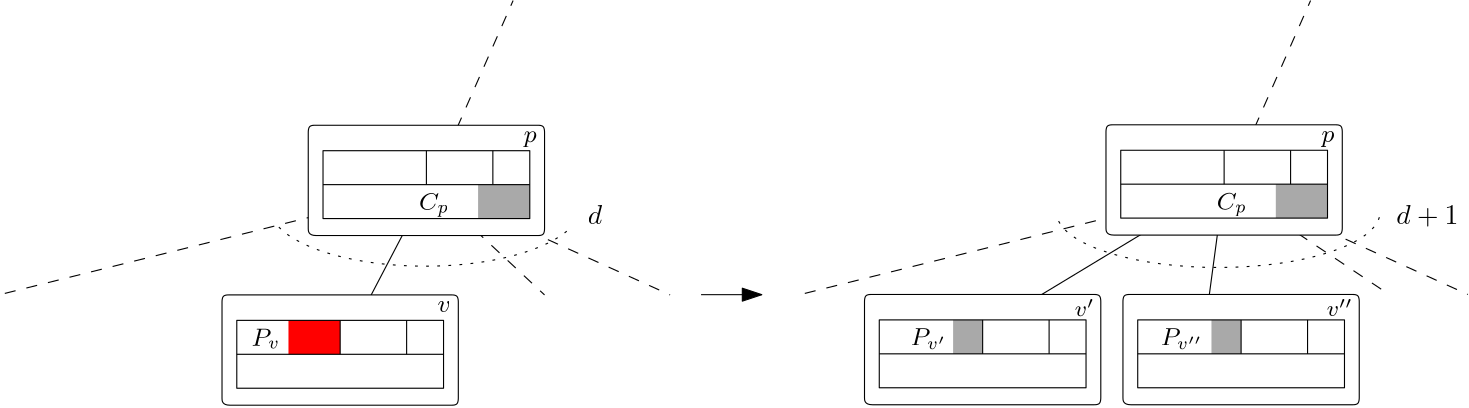 <?xml version="1.0"?>
<!DOCTYPE ipe SYSTEM "ipe.dtd">
<ipe version="70107" creator="Ipe 7.2.2">
<info created="D:20160503183544" modified="D:20160531191022"/>
<ipestyle name="basic">
<symbol name="arrow/arc(spx)">
<path stroke="sym-stroke" fill="sym-stroke" pen="sym-pen">
0 0 m
-1 0.333 l
-1 -0.333 l
h
</path>
</symbol>
<symbol name="arrow/farc(spx)">
<path stroke="sym-stroke" fill="white" pen="sym-pen">
0 0 m
-1 0.333 l
-1 -0.333 l
h
</path>
</symbol>
<symbol name="arrow/ptarc(spx)">
<path stroke="sym-stroke" fill="sym-stroke" pen="sym-pen">
0 0 m
-1 0.333 l
-0.8 0 l
-1 -0.333 l
h
</path>
</symbol>
<symbol name="arrow/fptarc(spx)">
<path stroke="sym-stroke" fill="white" pen="sym-pen">
0 0 m
-1 0.333 l
-0.8 0 l
-1 -0.333 l
h
</path>
</symbol>
<symbol name="mark/circle(sx)" transformations="translations">
<path fill="sym-stroke">
0.6 0 0 0.6 0 0 e
0.4 0 0 0.4 0 0 e
</path>
</symbol>
<symbol name="mark/disk(sx)" transformations="translations">
<path fill="sym-stroke">
0.6 0 0 0.6 0 0 e
</path>
</symbol>
<symbol name="mark/fdisk(sfx)" transformations="translations">
<group>
<path fill="sym-fill">
0.5 0 0 0.5 0 0 e
</path>
<path fill="sym-stroke" fillrule="eofill">
0.6 0 0 0.6 0 0 e
0.4 0 0 0.4 0 0 e
</path>
</group>
</symbol>
<symbol name="mark/box(sx)" transformations="translations">
<path fill="sym-stroke" fillrule="eofill">
-0.6 -0.6 m
0.6 -0.6 l
0.6 0.6 l
-0.6 0.6 l
h
-0.4 -0.4 m
0.4 -0.4 l
0.4 0.4 l
-0.4 0.4 l
h
</path>
</symbol>
<symbol name="mark/square(sx)" transformations="translations">
<path fill="sym-stroke">
-0.6 -0.6 m
0.6 -0.6 l
0.6 0.6 l
-0.6 0.6 l
h
</path>
</symbol>
<symbol name="mark/fsquare(sfx)" transformations="translations">
<group>
<path fill="sym-fill">
-0.5 -0.5 m
0.5 -0.5 l
0.5 0.5 l
-0.5 0.5 l
h
</path>
<path fill="sym-stroke" fillrule="eofill">
-0.6 -0.6 m
0.6 -0.6 l
0.6 0.6 l
-0.6 0.6 l
h
-0.4 -0.4 m
0.4 -0.4 l
0.4 0.4 l
-0.4 0.4 l
h
</path>
</group>
</symbol>
<symbol name="mark/cross(sx)" transformations="translations">
<group>
<path fill="sym-stroke">
-0.43 -0.57 m
0.57 0.43 l
0.43 0.57 l
-0.57 -0.43 l
h
</path>
<path fill="sym-stroke">
-0.43 0.57 m
0.57 -0.43 l
0.43 -0.57 l
-0.57 0.43 l
h
</path>
</group>
</symbol>
<symbol name="arrow/fnormal(spx)">
<path stroke="sym-stroke" fill="white" pen="sym-pen">
0 0 m
-1 0.333 l
-1 -0.333 l
h
</path>
</symbol>
<symbol name="arrow/pointed(spx)">
<path stroke="sym-stroke" fill="sym-stroke" pen="sym-pen">
0 0 m
-1 0.333 l
-0.8 0 l
-1 -0.333 l
h
</path>
</symbol>
<symbol name="arrow/fpointed(spx)">
<path stroke="sym-stroke" fill="white" pen="sym-pen">
0 0 m
-1 0.333 l
-0.8 0 l
-1 -0.333 l
h
</path>
</symbol>
<symbol name="arrow/linear(spx)">
<path stroke="sym-stroke" pen="sym-pen">
-1 0.333 m
0 0 l
-1 -0.333 l
</path>
</symbol>
<symbol name="arrow/fdouble(spx)">
<path stroke="sym-stroke" fill="white" pen="sym-pen">
0 0 m
-1 0.333 l
-1 -0.333 l
h
-1 0 m
-2 0.333 l
-2 -0.333 l
h
</path>
</symbol>
<symbol name="arrow/double(spx)">
<path stroke="sym-stroke" fill="sym-stroke" pen="sym-pen">
0 0 m
-1 0.333 l
-1 -0.333 l
h
-1 0 m
-2 0.333 l
-2 -0.333 l
h
</path>
</symbol>
<pen name="heavier" value="0.8"/>
<pen name="fat" value="1.2"/>
<pen name="ultrafat" value="2"/>
<symbolsize name="large" value="5"/>
<symbolsize name="small" value="2"/>
<symbolsize name="tiny" value="1.1"/>
<arrowsize name="large" value="10"/>
<arrowsize name="small" value="5"/>
<arrowsize name="tiny" value="3"/>
<color name="red" value="1 0 0"/>
<color name="green" value="0 1 0"/>
<color name="blue" value="0 0 1"/>
<color name="yellow" value="1 1 0"/>
<color name="orange" value="1 0.647 0"/>
<color name="gold" value="1 0.843 0"/>
<color name="purple" value="0.627 0.125 0.941"/>
<color name="gray" value="0.745"/>
<color name="brown" value="0.647 0.165 0.165"/>
<color name="navy" value="0 0 0.502"/>
<color name="pink" value="1 0.753 0.796"/>
<color name="seagreen" value="0.18 0.545 0.341"/>
<color name="turquoise" value="0.251 0.878 0.816"/>
<color name="violet" value="0.933 0.51 0.933"/>
<color name="darkblue" value="0 0 0.545"/>
<color name="darkcyan" value="0 0.545 0.545"/>
<color name="darkgray" value="0.663"/>
<color name="darkgreen" value="0 0.392 0"/>
<color name="darkmagenta" value="0.545 0 0.545"/>
<color name="darkorange" value="1 0.549 0"/>
<color name="darkred" value="0.545 0 0"/>
<color name="lightblue" value="0.678 0.847 0.902"/>
<color name="lightcyan" value="0.878 1 1"/>
<color name="lightgray" value="0.827"/>
<color name="lightgreen" value="0.565 0.933 0.565"/>
<color name="lightyellow" value="1 1 0.878"/>
<dashstyle name="dashed" value="[4] 0"/>
<dashstyle name="dotted" value="[1 3] 0"/>
<dashstyle name="dash dotted" value="[4 2 1 2] 0"/>
<dashstyle name="dash dot dotted" value="[4 2 1 2 1 2] 0"/>
<textsize name="large" value="\large"/>
<textsize name="Large" value="\Large"/>
<textsize name="LARGE" value="\LARGE"/>
<textsize name="huge" value="\huge"/>
<textsize name="Huge" value="\Huge"/>
<textsize name="small" value="\small"/>
<textsize name="footnote" value="\footnotesize"/>
<textsize name="tiny" value="\tiny"/>
<textstyle name="center" begin="\begin{center}" end="\end{center}"/>
<textstyle name="itemize" begin="\begin{itemize}" end="\end{itemize}"/>
<textstyle name="item" begin="\begin{itemize}\item{}" end="\end{itemize}"/>
<gridsize name="4 pts" value="4"/>
<gridsize name="8 pts (~3 mm)" value="8"/>
<gridsize name="16 pts (~6 mm)" value="16"/>
<gridsize name="32 pts (~12 mm)" value="32"/>
<gridsize name="10 pts (~3.5 mm)" value="10"/>
<gridsize name="20 pts (~7 mm)" value="20"/>
<gridsize name="14 pts (~5 mm)" value="14"/>
<gridsize name="28 pts (~10 mm)" value="28"/>
<gridsize name="56 pts (~20 mm)" value="56"/>
<anglesize name="90 deg" value="90"/>
<anglesize name="60 deg" value="60"/>
<anglesize name="45 deg" value="45"/>
<anglesize name="30 deg" value="30"/>
<anglesize name="22.5 deg" value="22.5"/>
<opacity name="10%" value="0.1"/>
<opacity name="30%" value="0.3"/>
<opacity name="50%" value="0.5"/>
<opacity name="75%" value="0.75"/>
<tiling name="falling" angle="-60" step="4" width="1"/>
<tiling name="rising" angle="30" step="4" width="1"/>
</ipestyle>
<page>
<layer name="alpha"/>
<view layers="alpha" active="alpha"/>
<path layer="alpha" matrix="0.870837 0 0 0.727111 128.297 192.56" stroke="black">
404 772 m
288 688 l
288 688 l
</path>
<path matrix="0.708894 0 0 0.827089 189.022 121.993" stroke="black" fill="white">
232 668 m
228 668
228 672
228 672
228 712
228 712
228 716
232 716
232 716
344 716
344 716
348 716
348 712
348 712
348 672
348 672
348 668
344 668
344 668
232 668
232 668 c
</path>
<path matrix="0.664586 0 0 0.763466 225.708 94.2542" stroke="black">
288 800 m
288 784 l
</path>
<text matrix="0.664586 0 0 0.763466 237.587 162.782" transformations="translations" pos="284 712" stroke="black" type="label" width="7.094" height="6.134" depth="0" valign="baseline" size="footnote">$v&apos;$</text>
<text matrix="0.664586 0 0 0.763466 213.07 91.2003" transformations="translations" pos="232 792" stroke="black" type="label" width="13.027" height="6.132" depth="1.39" valign="baseline" size="small">$P_{v&apos;}$</text>
<path matrix="0.443058 0 0 0.620316 301.12 275.005" stroke="black">
404 772 m
392 708 l
392 708 l
</path>
<path matrix="4.94906 0 0 0.620316 -1519.3 275.005" stroke="black" dash="dashed">
404 772 m
416 708 l
416 708 l
</path>
<path matrix="1.37071 0 0 0.620316 -73.6515 275.005" stroke="black" dash="dashed">
404 772 m
468 708 l
468 708 l
</path>
<path matrix="1.32917 0 0 0.763466 281.533 228.624" fill="darkgray">
76 624 m
76 608 l
84 608 l
84 624 l
h
</path>
<path matrix="0.775353 0 0 0.763466 219.505 106.47" stroke="black">
176 784 m
176 752 l
272 752 l
272 784 l
h
</path>
<path matrix="0.775353 0 0 0.763466 182.288 94.2542" stroke="black">
224 784 m
320 784 l
</path>
<path matrix="0.664586 0 0 0.763466 223.049 94.2542" stroke="black">
256 800 m
256 784 l
</path>
<path matrix="0.708894 0 0 0.827086 282.064 121.993" stroke="black" fill="white">
232 668 m
228 668
228 672
228 672
228 712
228 712
228 716
232 716
232 716
344 716
344 716
348 716
348 712
348 712
348 672
348 672
348 668
344 668
344 668
232 668
232 668 c
</path>
<path matrix="0.664586 0 0 0.763466 318.75 94.2542" stroke="black">
288 800 m
288 784 l
</path>
<text matrix="0.664586 0 0 0.763466 328.353 162.835" transformations="translations" pos="284 712" stroke="black" type="label" width="9.28" height="6.134" depth="0" valign="baseline" size="footnote">$v&apos;&apos;$</text>
<text matrix="0.664586 0 0 0.763466 303.126 91.2003" transformations="translations" pos="232 792" stroke="black" type="label" width="15.224" height="6.132" depth="1.39" valign="baseline" size="small">$P_{v&apos;&apos;}$</text>
<path matrix="1.33317 0 0 0.763466 374.239 228.624" fill="darkgray">
76 624 m
76 608 l
84 608 l
84 624 l
h
</path>
<path matrix="0.775353 0 0 0.763466 312.547 106.47" stroke="black">
176 784 m
176 752 l
272 752 l
272 784 l
h
</path>
<path matrix="0.775353 0 0 0.763466 275.33 94.2542" stroke="black">
224 784 m
320 784 l
</path>
<path matrix="0.664586 0 0 0.763466 316.091 94.2542" stroke="black">
256 800 m
256 784 l
</path>
<path matrix="0.275254 0 0 0.727111 82.6146 192.399" stroke="black">
404 772 m
288 688 l
288 688 l
</path>
<path matrix="0.708894 0 0 0.827086 -42.2724 121.833" stroke="black" fill="white">
232 668 m
228 668
228 672
228 672
228 712
228 712
228 716
232 716
232 716
344 716
344 716
348 716
348 712
348 712
348 672
348 672
348 668
344 668
344 668
232 668
232 668 c
</path>
<path matrix="0.664586 0 0 0.763466 -5.58723 94.0937" stroke="black">
288 800 m
288 784 l
</path>
<text matrix="0.664586 0 0 0.763466 8.1867 164.274" transformations="translations" pos="284 712" stroke="black" type="label" width="4.798" height="3.861" depth="0" valign="baseline" size="small">$v$</text>
<text matrix="0.664586 0 0 0.763466 -24.1957 91.0398" transformations="translations" pos="232 792" stroke="black" type="label" width="10.332" height="6.133" depth="0.99" valign="baseline" size="small">$P_{v}$</text>
<path matrix="3.54446 0 0 0.620316 -1239.03 274.844" stroke="black" dash="dashed">
404 772 m
416 708 l
416 708 l
</path>
<path matrix="1.37071 0 0 0.620316 -360.833 274.844" stroke="black" dash="dashed">
404 772 m
468 708 l
468 708 l
</path>
<path matrix="2.32605 0 0 0.763466 -33.4999 228.464" fill="red">
76 624 m
76 608 l
84 608 l
84 624 l
h
</path>
<path matrix="0.775353 0 0 0.763466 -11.7898 106.309" stroke="black">
176 784 m
176 752 l
272 752 l
272 784 l
h
</path>
<path matrix="0.775353 0 0 0.763466 -49.0067 94.0937" stroke="black">
224 784 m
320 784 l
</path>
<path matrix="0.664586 0 0 0.763466 -8.24558 94.0937" stroke="black">
256 800 m
256 784 l
</path>
<path matrix="0.764409 0 0 0.954333 128.884 34.7038" stroke="black" dash="dashed">
460 752 m
260 712 l
260 712 l
</path>
<path matrix="1.09296 0 0 1.05882 20.757 -48.2353" stroke="black" rarrow="normal/normal">
268 720 m
248 720 l
248 720 l
</path>
<path matrix="1.38461 0 0 0.531269 -26.3393 438.809" stroke="black" dash="dotted">
120 564 m
40.4969 0 0 40.4969 158 578 196 564 a
</path>
<text matrix="0.746315 0 0 1.05882 110.708 -56.7059" transformations="translations" pos="188 752" stroke="black" type="label" width="5.185" height="6.918" depth="0" valign="baseline">$d$</text>
<text matrix="0.746315 0 0 1.05882 401.8 -56.7059" transformations="translations" pos="188 752" stroke="black" type="label" width="22.343" height="6.919" depth="0.83" valign="baseline">$d+1$</text>
<path matrix="0.746315 0 0 1.05882 107.722 -48.2353" stroke="black" dash="dashed">
116 756 m
156 820 l
156 820 l
</path>
<path matrix="0.746315 0 0 1.05882 394.814 -48.2353" stroke="black" dash="dashed">
116 756 m
156 820 l
156 820 l
</path>
<path matrix="0.708897 0 0 0.827089 275.955 183.071" stroke="black" fill="white">
232 668 m
228 668
228 672
228 672
228 712
228 712
228 716
232 716
232 716
344 716
344 716
348 716
348 712
348 712
348 672
348 672
348 668
344 668
344 668
232 668
232 668 c
</path>
<path matrix="2.32606 0 0 0.763467 321.944 277.486" fill="darkgray">
76 624 m
76 608 l
84 608 l
84 624 l
h
</path>
<text matrix="0.664586 0 0 0.763467 326.413 225.511" transformations="translations" pos="284 712" stroke="black" type="label" width="4.626" height="3.864" depth="1.74" valign="baseline" size="small">$p$</text>
<path matrix="0.775354 0 0 0.763467 306.437 167.546" stroke="black">
176 784 m
176 752 l
272 752 l
272 784 l
h
</path>
<path matrix="0.775354 0 0 0.763467 269.22 155.331" stroke="black">
224 784 m
320 784 l
</path>
<path matrix="0.664586 0 0 0.763467 309.981 155.331" stroke="black">
256 800 m
256 784 l
</path>
<path matrix="0.664586 0 0 0.763467 312.64 155.331" stroke="black">
288 800 m
288 784 l
</path>
<text matrix="0.664586 0 0 0.763467 288.715 225.57" transformations="translations" pos="284 680" stroke="black" type="label" width="10.917" height="6.126" depth="2.16" valign="baseline" size="small">$C_{p}$</text>
<path matrix="1.45028 0 0 0.5 -55.7133 472" stroke="black" dash="dotted">
408 540 m
40.1995 0 0 -40.1995 368 544 328.111 539.014 a
</path>
<path matrix="0.764409 0 0 0.954333 -159.116 34.7038" stroke="black" dash="dashed">
460 752 m
260 712 l
260 712 l
</path>
<path matrix="0.708897 0 0 0.827086 -11.2275 182.91" stroke="black" fill="white">
232 668 m
228 668
228 672
228 672
228 712
228 712
228 716
232 716
232 716
344 716
344 716
348 716
348 712
348 712
348 672
348 672
348 668
344 668
344 668
232 668
232 668 c
</path>
<path matrix="2.32606 0 0 0.763467 34.7618 277.325" fill="darkgray">
76 624 m
76 608 l
84 608 l
84 624 l
h
</path>
<text matrix="0.664586 0 0 0.763467 39.2315 225.351" transformations="translations" pos="284 712" stroke="black" type="label" width="4.626" height="3.864" depth="1.74" valign="baseline" size="small">$p$</text>
<path matrix="0.775354 0 0 0.763467 19.255 167.387" stroke="black">
176 784 m
176 752 l
272 752 l
272 784 l
h
</path>
<path matrix="0.775354 0 0 0.763467 -17.9615 155.171" stroke="black">
224 784 m
320 784 l
</path>
<path matrix="0.664586 0 0 0.763467 22.7993 155.171" stroke="black">
256 800 m
256 784 l
</path>
<path matrix="0.664586 0 0 0.763467 25.4577 155.171" stroke="black">
288 800 m
288 784 l
</path>
<text matrix="0.664586 0 0 0.763467 1.53228 225.41" transformations="translations" pos="284 680" stroke="black" type="label" width="10.917" height="6.126" depth="2.16" valign="baseline" size="small">$C_{p}$</text>
</page>
</ipe>

